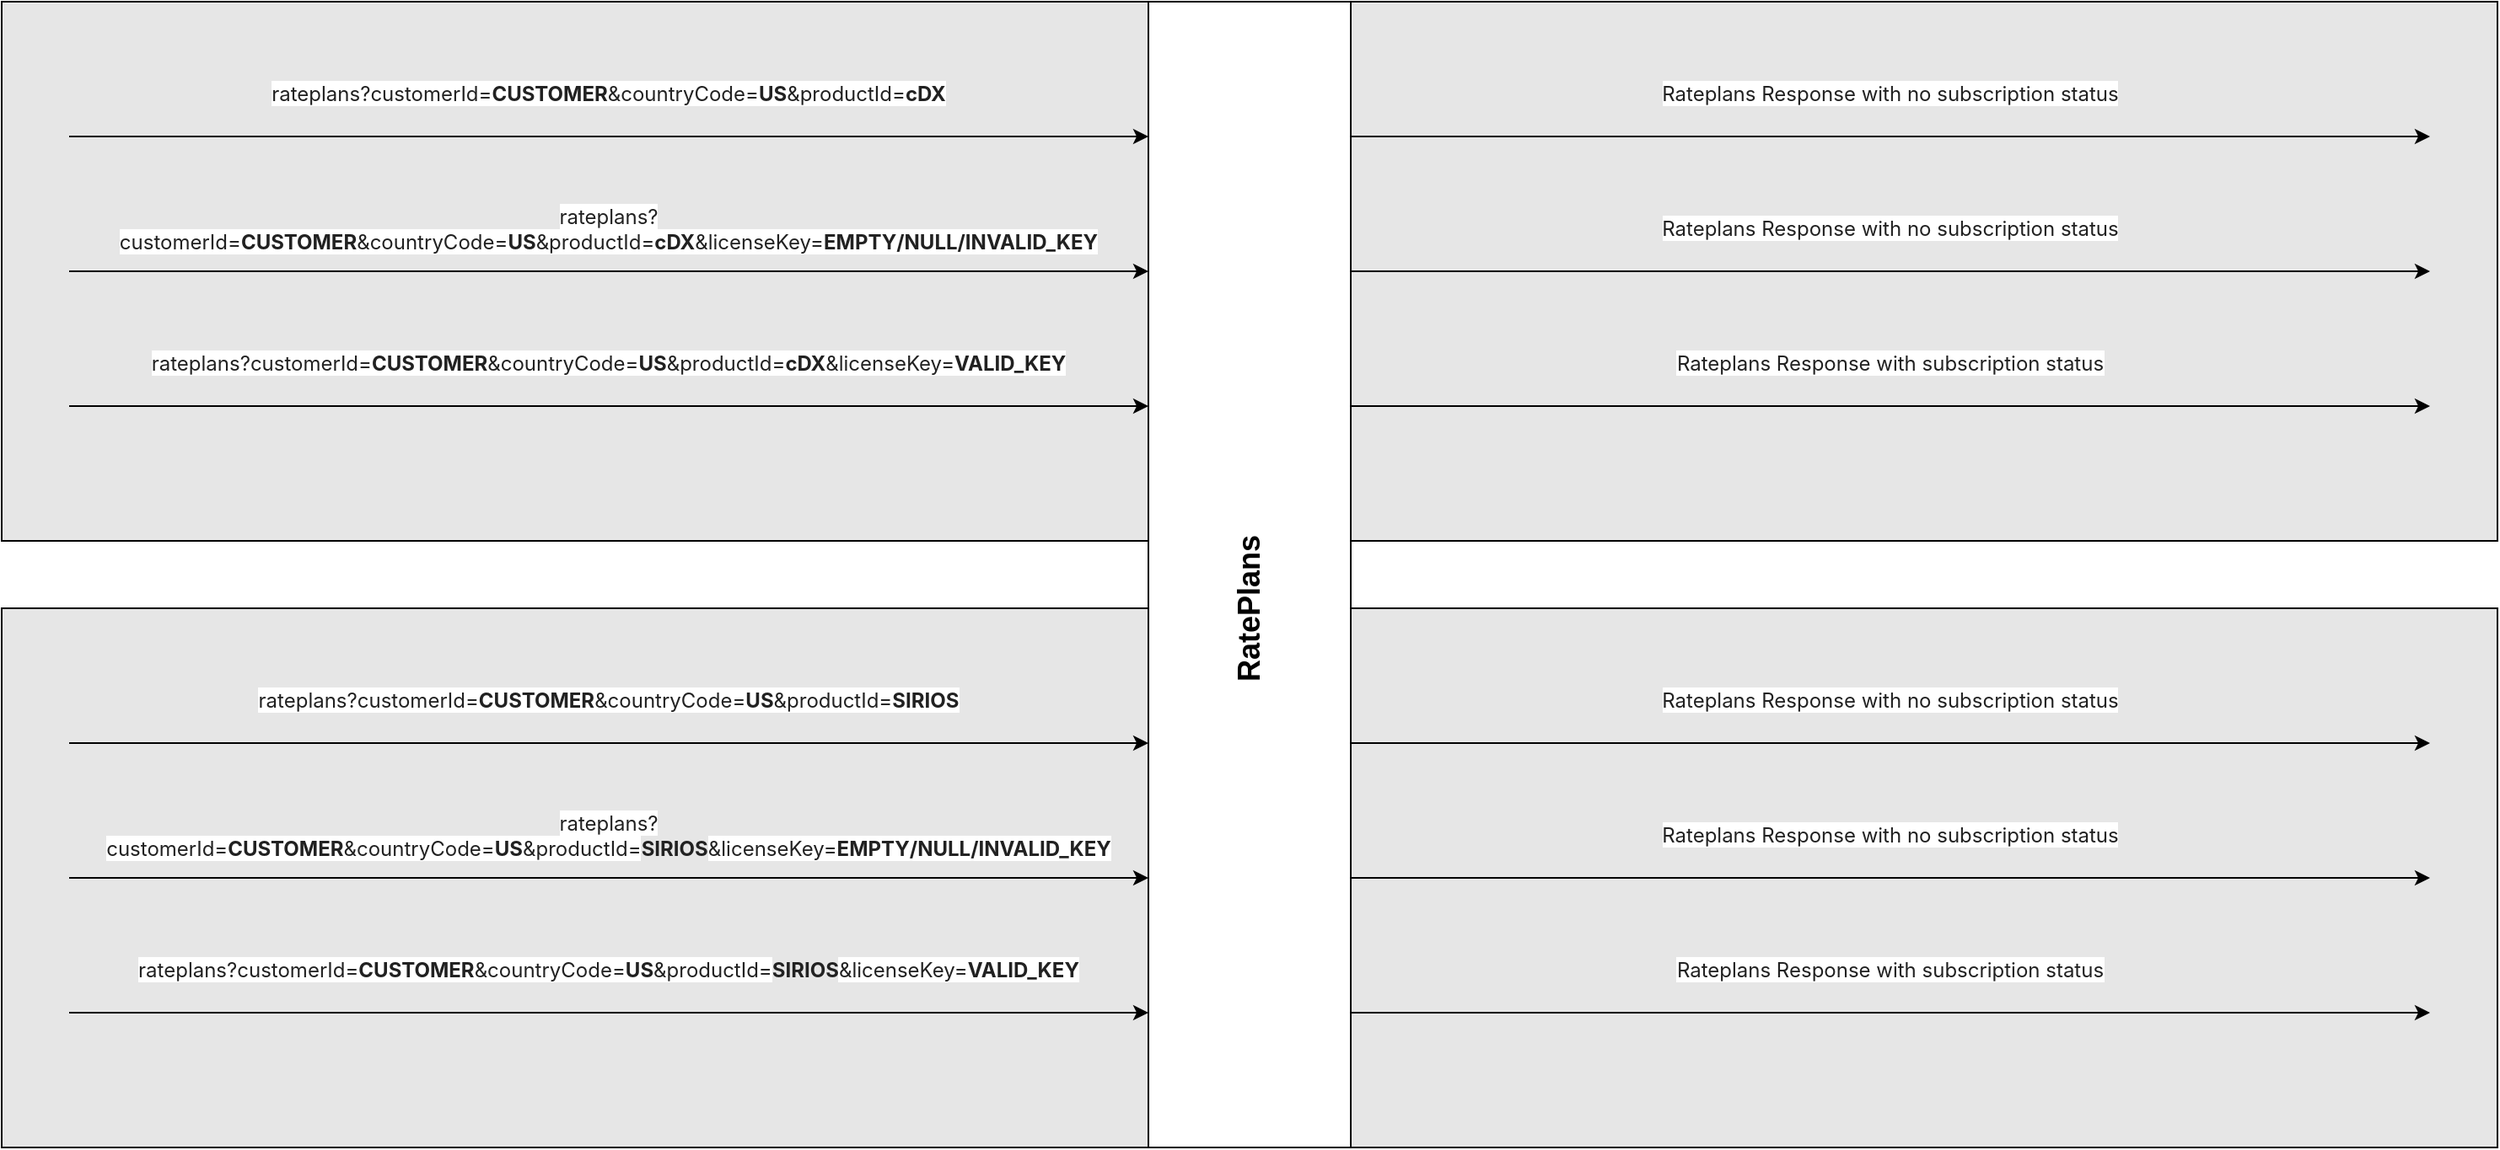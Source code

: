 <mxfile version="24.7.17">
  <diagram name="Page-1" id="fF6VQetIAeyGT43K9ihc">
    <mxGraphModel dx="3958" dy="751" grid="1" gridSize="10" guides="1" tooltips="1" connect="1" arrows="1" fold="1" page="1" pageScale="1" pageWidth="2339" pageHeight="3300" math="0" shadow="0">
      <root>
        <mxCell id="0" />
        <mxCell id="1" parent="0" />
        <mxCell id="VOFqpBUGEs1ZsNP20jcO-28" value="" style="rounded=0;whiteSpace=wrap;html=1;fillColor=#E6E6E6;" vertex="1" parent="1">
          <mxGeometry x="-40" y="400" width="1480" height="320" as="geometry" />
        </mxCell>
        <mxCell id="VOFqpBUGEs1ZsNP20jcO-27" value="" style="rounded=0;whiteSpace=wrap;html=1;fillColor=#E6E6E6;" vertex="1" parent="1">
          <mxGeometry x="-40" y="40" width="1480" height="320" as="geometry" />
        </mxCell>
        <mxCell id="VOFqpBUGEs1ZsNP20jcO-1" value="" style="rounded=0;whiteSpace=wrap;html=1;rotation=90;" vertex="1" parent="1">
          <mxGeometry x="360" y="320" width="680" height="120" as="geometry" />
        </mxCell>
        <mxCell id="VOFqpBUGEs1ZsNP20jcO-2" value="&lt;b&gt;&lt;font style=&quot;font-size: 18px;&quot;&gt;RatePlans&lt;/font&gt;&lt;/b&gt;" style="text;html=1;align=center;verticalAlign=middle;whiteSpace=wrap;rounded=0;rotation=-90;" vertex="1" parent="1">
          <mxGeometry x="575" y="370" width="250" height="60" as="geometry" />
        </mxCell>
        <mxCell id="VOFqpBUGEs1ZsNP20jcO-3" value="" style="endArrow=classic;html=1;rounded=0;" edge="1" parent="1">
          <mxGeometry width="50" height="50" relative="1" as="geometry">
            <mxPoint y="120" as="sourcePoint" />
            <mxPoint x="640" y="120" as="targetPoint" />
          </mxGeometry>
        </mxCell>
        <mxCell id="VOFqpBUGEs1ZsNP20jcO-4" value="&lt;span style=&quot;color: rgb(33, 33, 33); font-family: Inter, system-ui, -apple-system, BlinkMacSystemFont, &amp;quot;Segoe UI&amp;quot;, Roboto, Oxygen, Ubuntu, Cantarell, &amp;quot;Fira Sans&amp;quot;, &amp;quot;Droid Sans&amp;quot;, Helvetica, Arial, sans-serif; text-align: left; white-space-collapse: preserve; background-color: rgb(255, 255, 255);&quot;&gt;rateplans?customerId=&lt;b&gt;CUSTOMER&lt;/b&gt;&amp;amp;countryCode=&lt;b&gt;US&lt;/b&gt;&amp;amp;productId=&lt;b&gt;cDX&lt;/b&gt;&lt;/span&gt;" style="text;html=1;align=center;verticalAlign=middle;whiteSpace=wrap;rounded=0;" vertex="1" parent="1">
          <mxGeometry y="80" width="640" height="30" as="geometry" />
        </mxCell>
        <mxCell id="VOFqpBUGEs1ZsNP20jcO-5" value="" style="endArrow=classic;html=1;rounded=0;" edge="1" parent="1">
          <mxGeometry width="50" height="50" relative="1" as="geometry">
            <mxPoint y="200" as="sourcePoint" />
            <mxPoint x="640" y="200" as="targetPoint" />
          </mxGeometry>
        </mxCell>
        <mxCell id="VOFqpBUGEs1ZsNP20jcO-6" value="&lt;span style=&quot;color: rgb(33, 33, 33); font-family: Inter, system-ui, -apple-system, BlinkMacSystemFont, &amp;quot;Segoe UI&amp;quot;, Roboto, Oxygen, Ubuntu, Cantarell, &amp;quot;Fira Sans&amp;quot;, &amp;quot;Droid Sans&amp;quot;, Helvetica, Arial, sans-serif; text-align: left; white-space-collapse: preserve; background-color: rgb(255, 255, 255);&quot;&gt;rateplans?customerId=&lt;b&gt;CUSTOMER&lt;/b&gt;&amp;amp;countryCode=&lt;b&gt;US&lt;/b&gt;&amp;amp;productId=&lt;b&gt;cDX&lt;/b&gt;&amp;amp;licenseKey=&lt;b&gt;EMPTY/NULL/INVALID_KEY&lt;/b&gt;&lt;/span&gt;" style="text;html=1;align=center;verticalAlign=middle;whiteSpace=wrap;rounded=0;" vertex="1" parent="1">
          <mxGeometry y="160" width="640" height="30" as="geometry" />
        </mxCell>
        <mxCell id="VOFqpBUGEs1ZsNP20jcO-7" value="" style="endArrow=classic;html=1;rounded=0;" edge="1" parent="1">
          <mxGeometry width="50" height="50" relative="1" as="geometry">
            <mxPoint y="280" as="sourcePoint" />
            <mxPoint x="640" y="280" as="targetPoint" />
          </mxGeometry>
        </mxCell>
        <mxCell id="VOFqpBUGEs1ZsNP20jcO-8" value="&lt;span style=&quot;color: rgb(33, 33, 33); font-family: Inter, system-ui, -apple-system, BlinkMacSystemFont, &amp;quot;Segoe UI&amp;quot;, Roboto, Oxygen, Ubuntu, Cantarell, &amp;quot;Fira Sans&amp;quot;, &amp;quot;Droid Sans&amp;quot;, Helvetica, Arial, sans-serif; text-align: left; white-space-collapse: preserve; background-color: rgb(255, 255, 255);&quot;&gt;rateplans?customerId=&lt;b&gt;CUSTOMER&lt;/b&gt;&amp;amp;countryCode=&lt;b&gt;US&lt;/b&gt;&amp;amp;productId=&lt;b&gt;cDX&lt;/b&gt;&amp;amp;licenseKey=&lt;b&gt;VALID_KEY&lt;/b&gt;&lt;/span&gt;" style="text;html=1;align=center;verticalAlign=middle;whiteSpace=wrap;rounded=0;" vertex="1" parent="1">
          <mxGeometry y="240" width="640" height="30" as="geometry" />
        </mxCell>
        <mxCell id="VOFqpBUGEs1ZsNP20jcO-9" value="" style="endArrow=classic;html=1;rounded=0;" edge="1" parent="1">
          <mxGeometry width="50" height="50" relative="1" as="geometry">
            <mxPoint x="760" y="120" as="sourcePoint" />
            <mxPoint x="1400" y="120" as="targetPoint" />
          </mxGeometry>
        </mxCell>
        <mxCell id="VOFqpBUGEs1ZsNP20jcO-10" value="&lt;div style=&quot;text-align: left;&quot;&gt;&lt;font face=&quot;Inter, system-ui, -apple-system, BlinkMacSystemFont, Segoe UI, Roboto, Oxygen, Ubuntu, Cantarell, Fira Sans, Droid Sans, Helvetica, Arial, sans-serif&quot; color=&quot;#212121&quot;&gt;&lt;span style=&quot;white-space-collapse: preserve; background-color: rgb(255, 255, 255);&quot;&gt;Rateplans Response with no subscription status&lt;/span&gt;&lt;/font&gt;&lt;/div&gt;" style="text;html=1;align=center;verticalAlign=middle;whiteSpace=wrap;rounded=0;" vertex="1" parent="1">
          <mxGeometry x="760" y="80" width="640" height="30" as="geometry" />
        </mxCell>
        <mxCell id="VOFqpBUGEs1ZsNP20jcO-11" value="" style="endArrow=classic;html=1;rounded=0;" edge="1" parent="1">
          <mxGeometry width="50" height="50" relative="1" as="geometry">
            <mxPoint x="760" y="200" as="sourcePoint" />
            <mxPoint x="1400" y="200" as="targetPoint" />
          </mxGeometry>
        </mxCell>
        <mxCell id="VOFqpBUGEs1ZsNP20jcO-12" value="&lt;div style=&quot;text-align: left;&quot;&gt;&lt;font face=&quot;Inter, system-ui, -apple-system, BlinkMacSystemFont, Segoe UI, Roboto, Oxygen, Ubuntu, Cantarell, Fira Sans, Droid Sans, Helvetica, Arial, sans-serif&quot; color=&quot;#212121&quot;&gt;&lt;span style=&quot;white-space-collapse: preserve; background-color: rgb(255, 255, 255);&quot;&gt;Rateplans Response with no subscription status&lt;/span&gt;&lt;/font&gt;&lt;/div&gt;" style="text;html=1;align=center;verticalAlign=middle;whiteSpace=wrap;rounded=0;" vertex="1" parent="1">
          <mxGeometry x="760" y="160" width="640" height="30" as="geometry" />
        </mxCell>
        <mxCell id="VOFqpBUGEs1ZsNP20jcO-13" value="" style="endArrow=classic;html=1;rounded=0;" edge="1" parent="1">
          <mxGeometry width="50" height="50" relative="1" as="geometry">
            <mxPoint x="760" y="280" as="sourcePoint" />
            <mxPoint x="1400" y="280" as="targetPoint" />
          </mxGeometry>
        </mxCell>
        <mxCell id="VOFqpBUGEs1ZsNP20jcO-14" value="&lt;div style=&quot;text-align: left;&quot;&gt;&lt;font face=&quot;Inter, system-ui, -apple-system, BlinkMacSystemFont, Segoe UI, Roboto, Oxygen, Ubuntu, Cantarell, Fira Sans, Droid Sans, Helvetica, Arial, sans-serif&quot; color=&quot;#212121&quot;&gt;&lt;span style=&quot;white-space-collapse: preserve; background-color: rgb(255, 255, 255);&quot;&gt;Rateplans Response with subscription status&lt;/span&gt;&lt;/font&gt;&lt;/div&gt;" style="text;html=1;align=center;verticalAlign=middle;whiteSpace=wrap;rounded=0;" vertex="1" parent="1">
          <mxGeometry x="760" y="240" width="640" height="30" as="geometry" />
        </mxCell>
        <mxCell id="VOFqpBUGEs1ZsNP20jcO-15" value="" style="endArrow=classic;html=1;rounded=0;" edge="1" parent="1">
          <mxGeometry width="50" height="50" relative="1" as="geometry">
            <mxPoint y="480" as="sourcePoint" />
            <mxPoint x="640" y="480" as="targetPoint" />
          </mxGeometry>
        </mxCell>
        <mxCell id="VOFqpBUGEs1ZsNP20jcO-16" value="&lt;span style=&quot;color: rgb(33, 33, 33); font-family: Inter, system-ui, -apple-system, BlinkMacSystemFont, &amp;quot;Segoe UI&amp;quot;, Roboto, Oxygen, Ubuntu, Cantarell, &amp;quot;Fira Sans&amp;quot;, &amp;quot;Droid Sans&amp;quot;, Helvetica, Arial, sans-serif; text-align: left; white-space-collapse: preserve; background-color: rgb(255, 255, 255);&quot;&gt;rateplans?customerId=&lt;b&gt;CUSTOMER&lt;/b&gt;&amp;amp;countryCode=&lt;b&gt;US&lt;/b&gt;&amp;amp;productId=&lt;b&gt;SIRIOS&lt;/b&gt;&lt;/span&gt;" style="text;html=1;align=center;verticalAlign=middle;whiteSpace=wrap;rounded=0;" vertex="1" parent="1">
          <mxGeometry y="440" width="640" height="30" as="geometry" />
        </mxCell>
        <mxCell id="VOFqpBUGEs1ZsNP20jcO-17" value="" style="endArrow=classic;html=1;rounded=0;" edge="1" parent="1">
          <mxGeometry width="50" height="50" relative="1" as="geometry">
            <mxPoint y="560" as="sourcePoint" />
            <mxPoint x="640" y="560" as="targetPoint" />
          </mxGeometry>
        </mxCell>
        <mxCell id="VOFqpBUGEs1ZsNP20jcO-18" value="&lt;span style=&quot;color: rgb(33, 33, 33); font-family: Inter, system-ui, -apple-system, BlinkMacSystemFont, &amp;quot;Segoe UI&amp;quot;, Roboto, Oxygen, Ubuntu, Cantarell, &amp;quot;Fira Sans&amp;quot;, &amp;quot;Droid Sans&amp;quot;, Helvetica, Arial, sans-serif; text-align: left; white-space-collapse: preserve; background-color: rgb(255, 255, 255);&quot;&gt;rateplans?customerId=&lt;b&gt;CUSTOMER&lt;/b&gt;&amp;amp;countryCode=&lt;b&gt;US&lt;/b&gt;&amp;amp;productId=&lt;/span&gt;&lt;b style=&quot;color: rgb(33, 33, 33); font-family: Inter, system-ui, -apple-system, BlinkMacSystemFont, &amp;quot;Segoe UI&amp;quot;, Roboto, Oxygen, Ubuntu, Cantarell, &amp;quot;Fira Sans&amp;quot;, &amp;quot;Droid Sans&amp;quot;, Helvetica, Arial, sans-serif; text-align: left; white-space-collapse: preserve;&quot;&gt;SIRIOS&lt;/b&gt;&lt;span style=&quot;color: rgb(33, 33, 33); font-family: Inter, system-ui, -apple-system, BlinkMacSystemFont, &amp;quot;Segoe UI&amp;quot;, Roboto, Oxygen, Ubuntu, Cantarell, &amp;quot;Fira Sans&amp;quot;, &amp;quot;Droid Sans&amp;quot;, Helvetica, Arial, sans-serif; text-align: left; white-space-collapse: preserve; background-color: rgb(255, 255, 255);&quot;&gt;&amp;amp;licenseKey=&lt;b&gt;EMPTY/NULL/INVALID_KEY&lt;/b&gt;&lt;/span&gt;" style="text;html=1;align=center;verticalAlign=middle;whiteSpace=wrap;rounded=0;" vertex="1" parent="1">
          <mxGeometry y="520" width="640" height="30" as="geometry" />
        </mxCell>
        <mxCell id="VOFqpBUGEs1ZsNP20jcO-19" value="" style="endArrow=classic;html=1;rounded=0;" edge="1" parent="1">
          <mxGeometry width="50" height="50" relative="1" as="geometry">
            <mxPoint y="640" as="sourcePoint" />
            <mxPoint x="640" y="640" as="targetPoint" />
          </mxGeometry>
        </mxCell>
        <mxCell id="VOFqpBUGEs1ZsNP20jcO-20" value="&lt;span style=&quot;color: rgb(33, 33, 33); font-family: Inter, system-ui, -apple-system, BlinkMacSystemFont, &amp;quot;Segoe UI&amp;quot;, Roboto, Oxygen, Ubuntu, Cantarell, &amp;quot;Fira Sans&amp;quot;, &amp;quot;Droid Sans&amp;quot;, Helvetica, Arial, sans-serif; text-align: left; white-space-collapse: preserve; background-color: rgb(255, 255, 255);&quot;&gt;rateplans?customerId=&lt;b&gt;CUSTOMER&lt;/b&gt;&amp;amp;countryCode=&lt;b&gt;US&lt;/b&gt;&amp;amp;productId=&lt;/span&gt;&lt;b style=&quot;color: rgb(33, 33, 33); font-family: Inter, system-ui, -apple-system, BlinkMacSystemFont, &amp;quot;Segoe UI&amp;quot;, Roboto, Oxygen, Ubuntu, Cantarell, &amp;quot;Fira Sans&amp;quot;, &amp;quot;Droid Sans&amp;quot;, Helvetica, Arial, sans-serif; text-align: left; white-space-collapse: preserve;&quot;&gt;SIRIOS&lt;/b&gt;&lt;span style=&quot;color: rgb(33, 33, 33); font-family: Inter, system-ui, -apple-system, BlinkMacSystemFont, &amp;quot;Segoe UI&amp;quot;, Roboto, Oxygen, Ubuntu, Cantarell, &amp;quot;Fira Sans&amp;quot;, &amp;quot;Droid Sans&amp;quot;, Helvetica, Arial, sans-serif; text-align: left; white-space-collapse: preserve; background-color: rgb(255, 255, 255);&quot;&gt;&amp;amp;licenseKey=&lt;b&gt;VALID_KEY&lt;/b&gt;&lt;/span&gt;" style="text;html=1;align=center;verticalAlign=middle;whiteSpace=wrap;rounded=0;" vertex="1" parent="1">
          <mxGeometry y="600" width="640" height="30" as="geometry" />
        </mxCell>
        <mxCell id="VOFqpBUGEs1ZsNP20jcO-21" value="" style="endArrow=classic;html=1;rounded=0;" edge="1" parent="1">
          <mxGeometry width="50" height="50" relative="1" as="geometry">
            <mxPoint x="760" y="480" as="sourcePoint" />
            <mxPoint x="1400" y="480" as="targetPoint" />
          </mxGeometry>
        </mxCell>
        <mxCell id="VOFqpBUGEs1ZsNP20jcO-22" value="&lt;div style=&quot;text-align: left;&quot;&gt;&lt;font face=&quot;Inter, system-ui, -apple-system, BlinkMacSystemFont, Segoe UI, Roboto, Oxygen, Ubuntu, Cantarell, Fira Sans, Droid Sans, Helvetica, Arial, sans-serif&quot; color=&quot;#212121&quot;&gt;&lt;span style=&quot;white-space-collapse: preserve; background-color: rgb(255, 255, 255);&quot;&gt;Rateplans Response with no subscription status&lt;/span&gt;&lt;/font&gt;&lt;/div&gt;" style="text;html=1;align=center;verticalAlign=middle;whiteSpace=wrap;rounded=0;" vertex="1" parent="1">
          <mxGeometry x="760" y="440" width="640" height="30" as="geometry" />
        </mxCell>
        <mxCell id="VOFqpBUGEs1ZsNP20jcO-23" value="" style="endArrow=classic;html=1;rounded=0;" edge="1" parent="1">
          <mxGeometry width="50" height="50" relative="1" as="geometry">
            <mxPoint x="760" y="560" as="sourcePoint" />
            <mxPoint x="1400" y="560" as="targetPoint" />
          </mxGeometry>
        </mxCell>
        <mxCell id="VOFqpBUGEs1ZsNP20jcO-24" value="&lt;div style=&quot;text-align: left;&quot;&gt;&lt;font face=&quot;Inter, system-ui, -apple-system, BlinkMacSystemFont, Segoe UI, Roboto, Oxygen, Ubuntu, Cantarell, Fira Sans, Droid Sans, Helvetica, Arial, sans-serif&quot; color=&quot;#212121&quot;&gt;&lt;span style=&quot;white-space-collapse: preserve; background-color: rgb(255, 255, 255);&quot;&gt;Rateplans Response with no subscription status&lt;/span&gt;&lt;/font&gt;&lt;/div&gt;" style="text;html=1;align=center;verticalAlign=middle;whiteSpace=wrap;rounded=0;" vertex="1" parent="1">
          <mxGeometry x="760" y="520" width="640" height="30" as="geometry" />
        </mxCell>
        <mxCell id="VOFqpBUGEs1ZsNP20jcO-25" value="" style="endArrow=classic;html=1;rounded=0;" edge="1" parent="1">
          <mxGeometry width="50" height="50" relative="1" as="geometry">
            <mxPoint x="760" y="640" as="sourcePoint" />
            <mxPoint x="1400" y="640" as="targetPoint" />
          </mxGeometry>
        </mxCell>
        <mxCell id="VOFqpBUGEs1ZsNP20jcO-26" value="&lt;div style=&quot;text-align: left;&quot;&gt;&lt;font face=&quot;Inter, system-ui, -apple-system, BlinkMacSystemFont, Segoe UI, Roboto, Oxygen, Ubuntu, Cantarell, Fira Sans, Droid Sans, Helvetica, Arial, sans-serif&quot; color=&quot;#212121&quot;&gt;&lt;span style=&quot;white-space-collapse: preserve; background-color: rgb(255, 255, 255);&quot;&gt;Rateplans Response with subscription status&lt;/span&gt;&lt;/font&gt;&lt;/div&gt;" style="text;html=1;align=center;verticalAlign=middle;whiteSpace=wrap;rounded=0;" vertex="1" parent="1">
          <mxGeometry x="760" y="600" width="640" height="30" as="geometry" />
        </mxCell>
      </root>
    </mxGraphModel>
  </diagram>
</mxfile>
